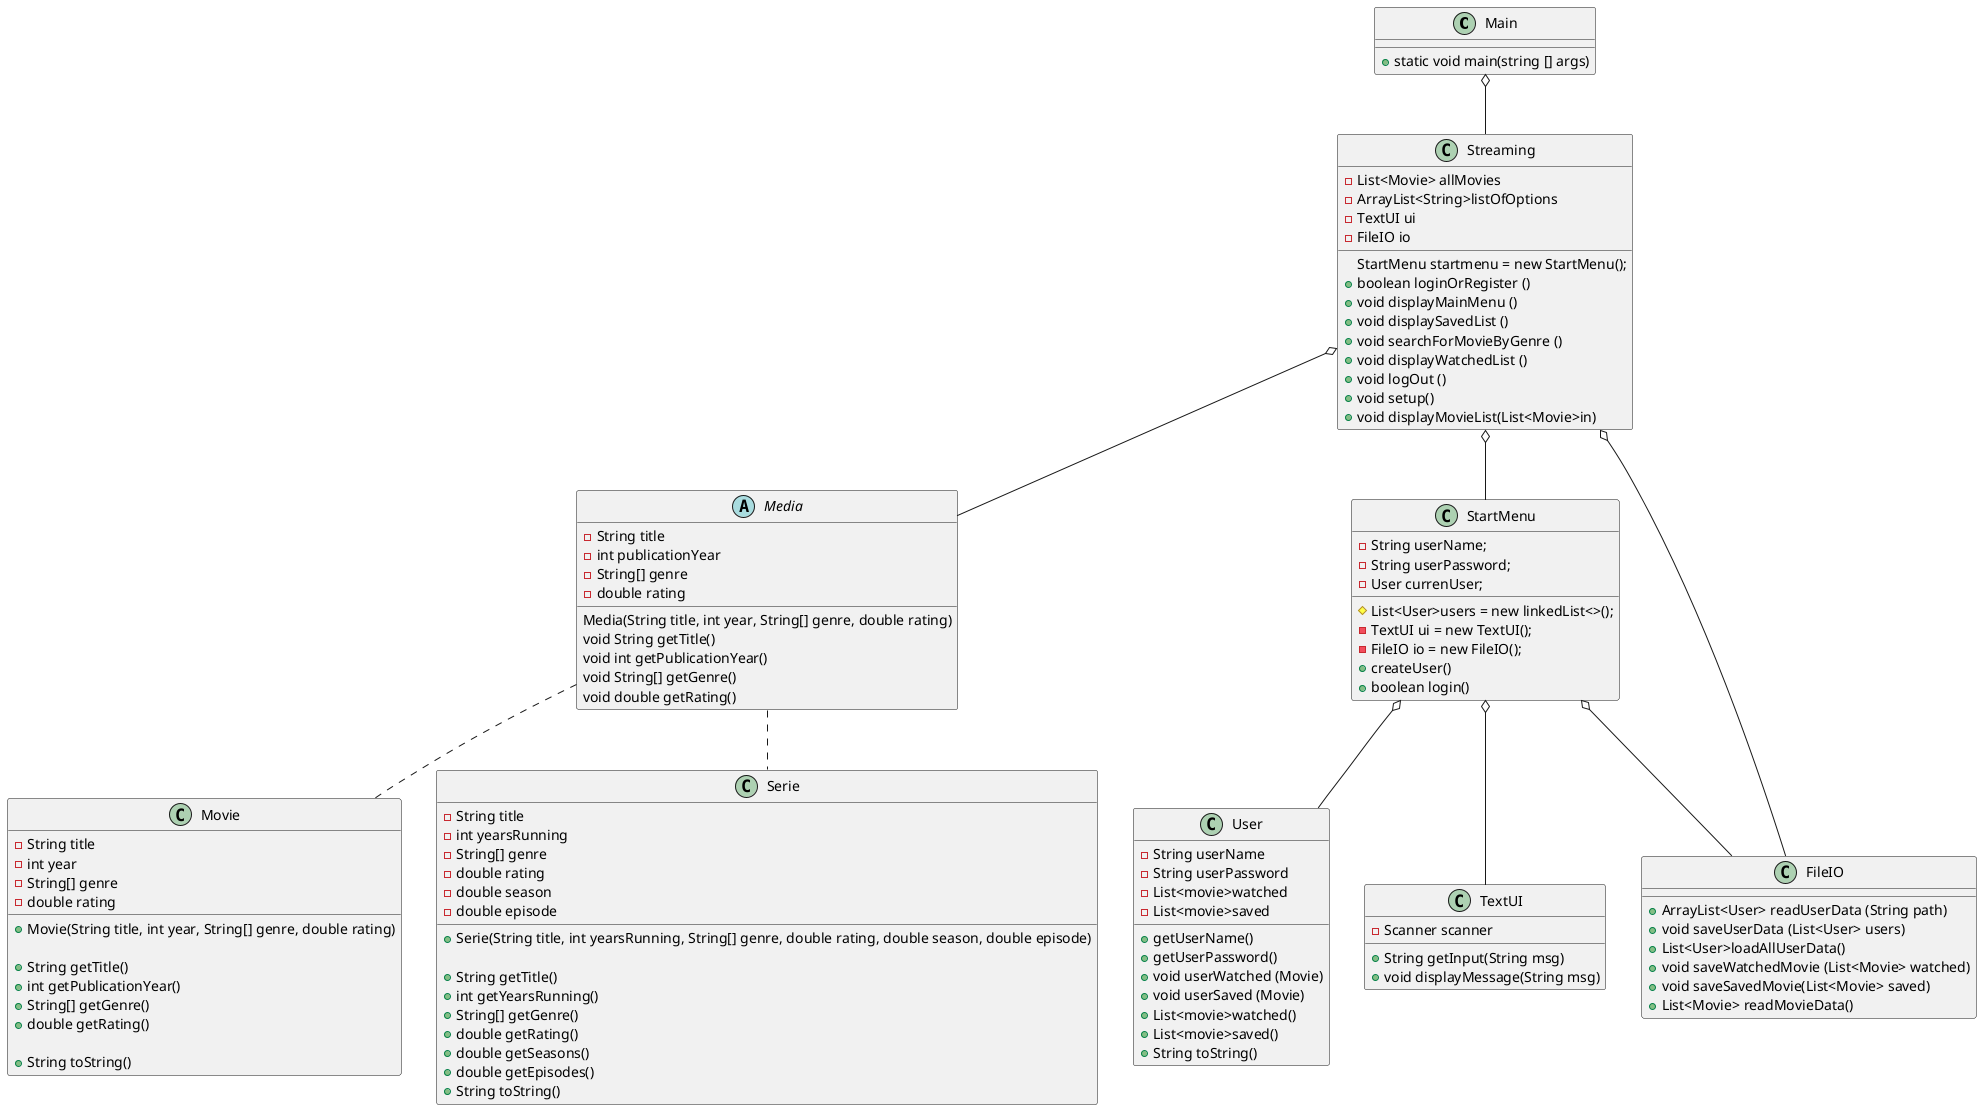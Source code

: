 @startuml
'https://plantuml.com/object-diagram

class Main{

+ static void main(string [] args)


}

class Streaming{

- List<Movie> allMovies
- ArrayList<String>listOfOptions
- TextUI ui
- FileIO io
StartMenu startmenu = new StartMenu();
+ boolean loginOrRegister ()
+ void displayMainMenu ()
+ void displaySavedList ()
+ void searchForMovieByGenre ()
+ void displayWatchedList ()
+ void logOut ()
+ void setup()
+ void displayMovieList(List<Movie>in)



}

class User{

- String userName
- String userPassword
- List<movie>watched
- List<movie>saved

+getUserName()
+getUserPassword()
+ void userWatched (Movie)
+ void userSaved (Movie)
+List<movie>watched()
+List<movie>saved()
+ String toString()

}

abstract Media{
- String title
- int publicationYear
- String[] genre
- double rating

Media(String title, int year, String[] genre, double rating)
void String getTitle()
void int getPublicationYear()
void String[] getGenre()
void double getRating()




}

class StartMenu{

- String userName;
- String userPassword;
- User currenUser;
# List<User>users = new linkedList<>();
- TextUI ui = new TextUI();
- FileIO io = new FileIO();
+ createUser()
+ boolean login()

}




class FileIO{

+ArrayList<User> readUserData (String path)
+ void saveUserData (List<User> users)
+ List<User>loadAllUserData()
+ void saveWatchedMovie (List<Movie> watched)
+ void saveSavedMovie(List<Movie> saved)
+ List<Movie> readMovieData()
}

class TextUI{

- Scanner scanner
+ String getInput(String msg)
+ void displayMessage(String msg)


}



class Movie {
- String title
- int year
- String[] genre
- double rating

+ Movie(String title, int year, String[] genre, double rating)

+ String getTitle()
+ int getPublicationYear()
+ String[] getGenre()
+ double getRating()

+ String toString()

}

class Serie{
- String title
- int yearsRunning
- String[] genre
- double rating
- double season
- double episode

+ Serie(String title, int yearsRunning, String[] genre, double rating, double season, double episode)

+ String getTitle()
+ int getYearsRunning()
+ String[] getGenre()
+ double getRating()
+ double getSeasons()
+ double getEpisodes()
+ String toString()

}

Main o-- Streaming

Streaming o-- StartMenu
Streaming o-- FileIO
Streaming o-- Media

Media .. Movie
Media .. Serie

StartMenu o-- User
StartMenu o--FileIO
StartMenu o-- TextUI

@enduml

extends <|-- (is-a)
composition *-- (must-have)
Aggregation o-- (can-have)
Associering <--
